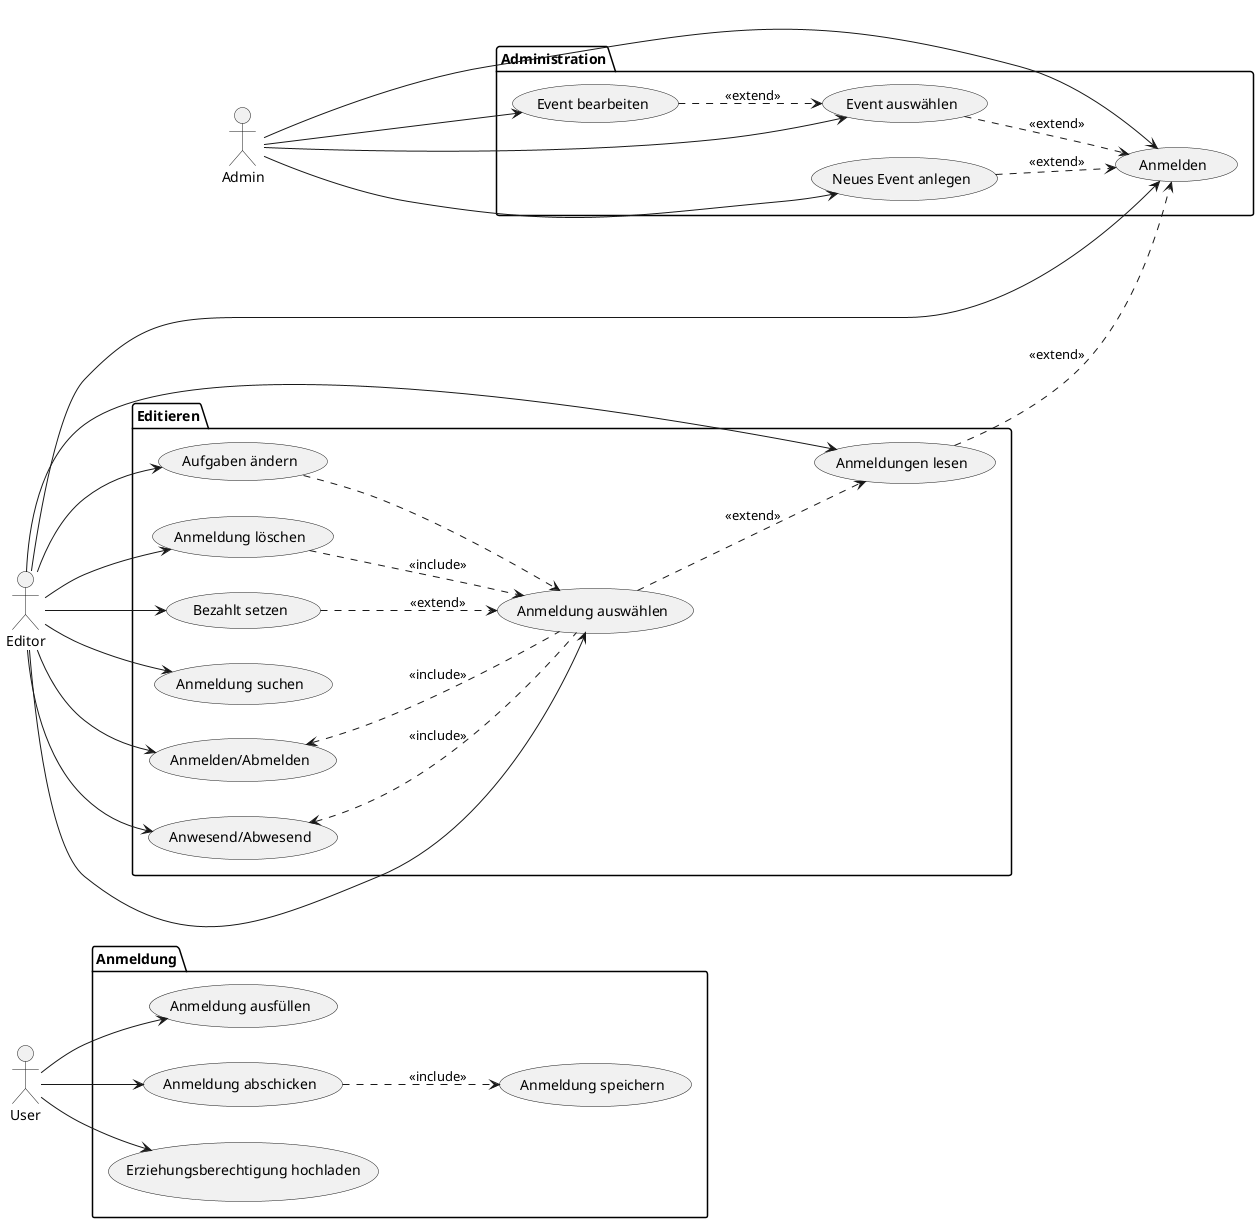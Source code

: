 @startuml
left to right direction
:User:
:Admin:
:Editor:

package Anmeldung {
    User --> (Anmeldung ausfüllen)
    User --> (Anmeldung abschicken)
    User --> (Erziehungsberechtigung hochladen)
    (Anmeldung abschicken) ..> (Anmeldung speichern) : <<include>>
}

package Administration {
    Admin --> (Anmelden)
    (Neues Event anlegen) ..> (Anmelden) : <<extend>>
    (Event auswählen) ..> (Anmelden) : <<extend>>
    Admin --> (Neues Event anlegen)
    Admin --> (Event bearbeiten)
    Admin --> (Event auswählen)
    (Event bearbeiten) ..> (Event auswählen) : <<extend>>
}

package Editieren {
    Editor --> (Anmeldungen lesen)
    Editor --> (Anmeldung löschen)
    Editor --> (Bezahlt setzen)
    Editor --> (Anmeldung suchen)
    Editor --> (Anmeldung auswählen)
    Editor --> (Anmelden/Abmelden)
    Editor --> (Anwesend/Abwesend)
    Editor --> (Aufgaben ändern)
    (Aufgaben ändern) ..> (Anmeldung auswählen) <<extend>>
    (Anmelden/Abmelden) <.. (Anmeldung auswählen) : <<include>>
    (Anwesend/Abwesend) <.. (Anmeldung auswählen) : <<include>>
    (Bezahlt setzen) ..> (Anmeldung auswählen) : <<extend>>
    (Anmeldung löschen) ..> (Anmeldung auswählen) : <<include>>
    (Anmeldung auswählen) ..> (Anmeldungen lesen) : <<extend>>
    Editor --> (Anmelden)
    (Anmeldungen lesen) ..> (Anmelden) : <<extend>>
}
@enduml
